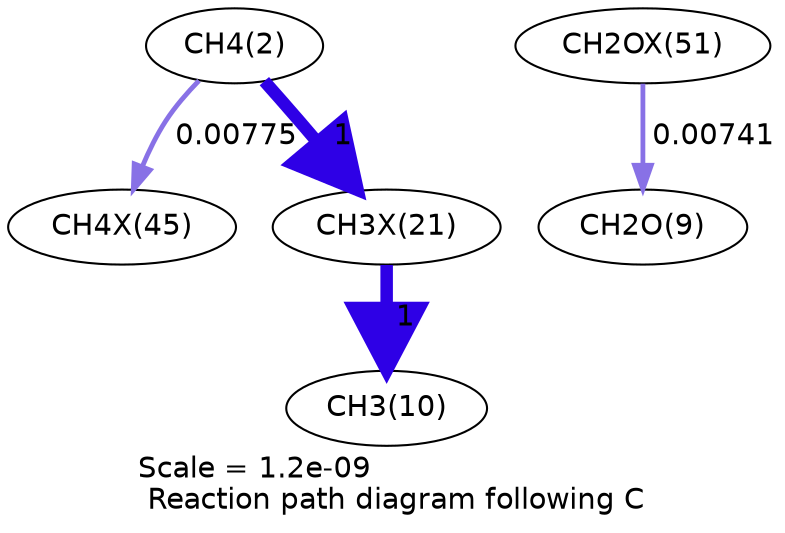 digraph reaction_paths {
center=1;
s4 -> s100[fontname="Helvetica", penwidth=2.33, arrowsize=1.17, color="0.7, 0.508, 0.9"
, label=" 0.00775"];
s4 -> s92[fontname="Helvetica", penwidth=6, arrowsize=3, color="0.7, 1.5, 0.9"
, label=" 1"];
s92 -> s12[fontname="Helvetica", penwidth=6, arrowsize=3, color="0.7, 1.5, 0.9"
, label=" 1"];
s104 -> s11[fontname="Helvetica", penwidth=2.3, arrowsize=1.15, color="0.7, 0.507, 0.9"
, label=" 0.00741"];
s4 [ fontname="Helvetica", label="CH4(2)"];
s11 [ fontname="Helvetica", label="CH2O(9)"];
s12 [ fontname="Helvetica", label="CH3(10)"];
s92 [ fontname="Helvetica", label="CH3X(21)"];
s100 [ fontname="Helvetica", label="CH4X(45)"];
s104 [ fontname="Helvetica", label="CH2OX(51)"];
 label = "Scale = 1.2e-09\l Reaction path diagram following C";
 fontname = "Helvetica";
}
